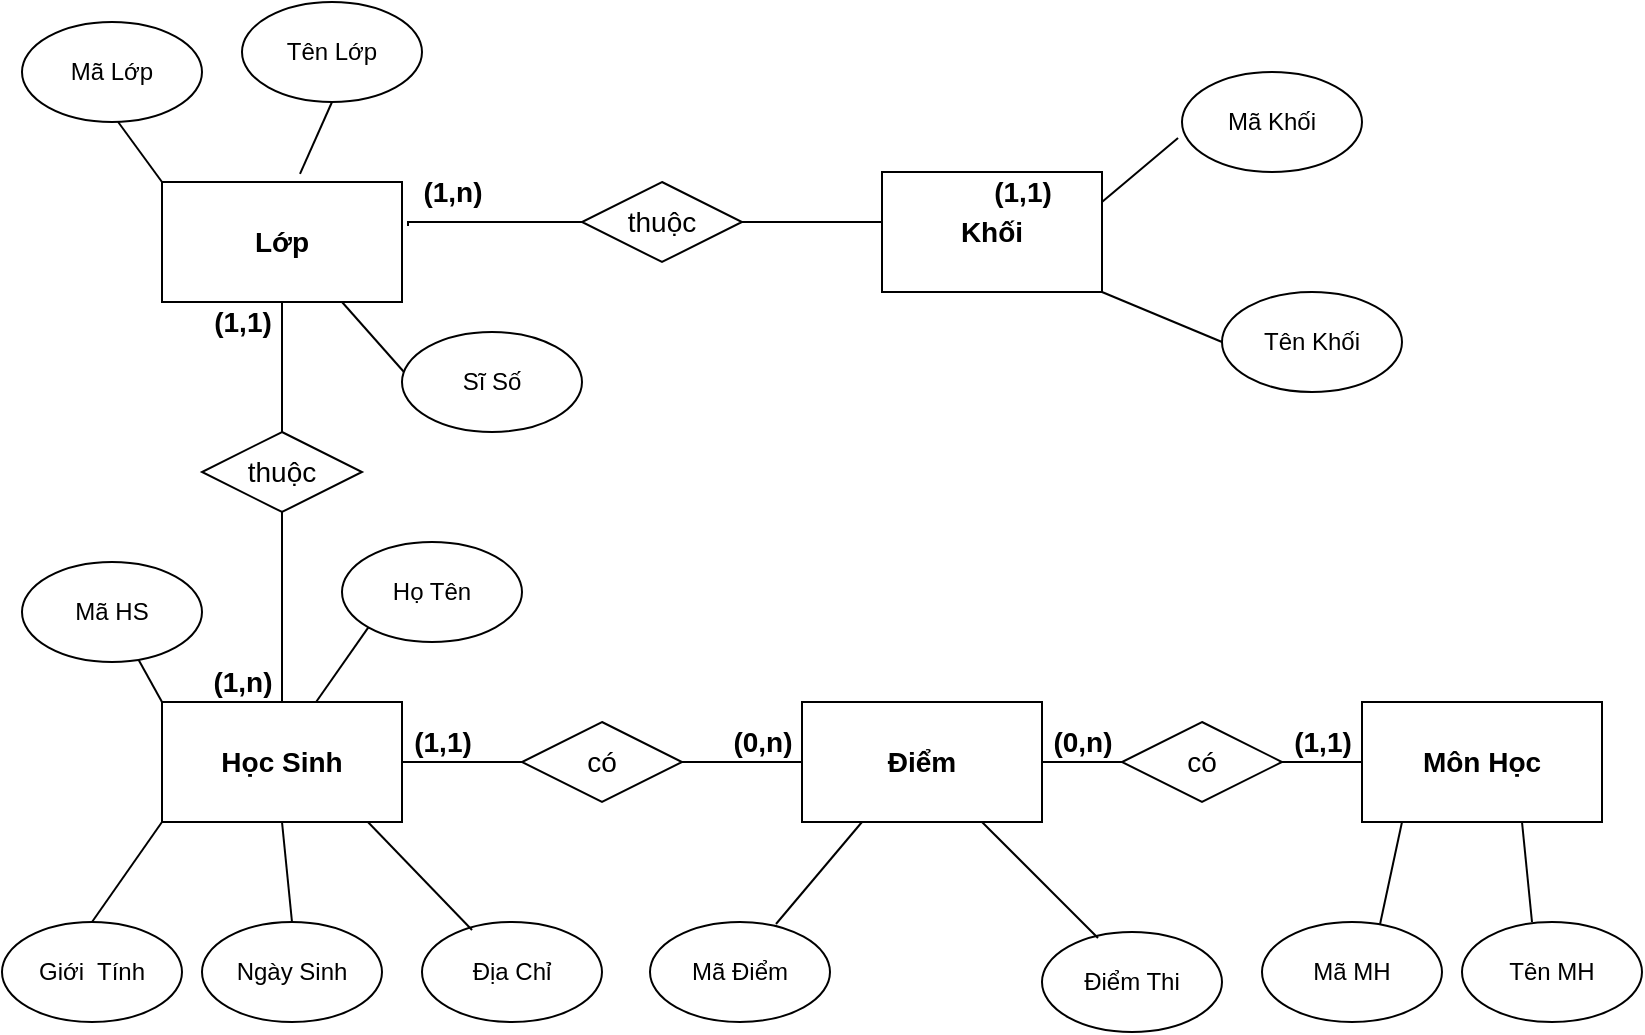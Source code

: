 <mxfile version="14.9.2" type="github">
  <diagram id="Bu6V3V-Sf1SO0hkXzAme" name="Page-1">
    <mxGraphModel dx="868" dy="450" grid="1" gridSize="10" guides="1" tooltips="1" connect="1" arrows="1" fold="1" page="1" pageScale="1" pageWidth="827" pageHeight="1169" math="0" shadow="0">
      <root>
        <mxCell id="0" />
        <mxCell id="1" parent="0" />
        <mxCell id="QMtQDDyE9ecYJNEzUJB2-11" style="rounded=0;orthogonalLoop=1;jettySize=auto;html=1;exitX=1;exitY=0.5;exitDx=0;exitDy=0;entryX=0;entryY=0.5;entryDx=0;entryDy=0;endArrow=none;endFill=0;startArrow=none;" parent="1" source="bpnxgHZHVHbwMCRgW0WN-5" target="QMtQDDyE9ecYJNEzUJB2-2" edge="1">
          <mxGeometry relative="1" as="geometry">
            <Array as="points">
              <mxPoint x="320" y="670" />
            </Array>
          </mxGeometry>
        </mxCell>
        <mxCell id="bpnxgHZHVHbwMCRgW0WN-23" style="edgeStyle=orthogonalEdgeStyle;rounded=0;orthogonalLoop=1;jettySize=auto;html=1;exitX=0.5;exitY=0;exitDx=0;exitDy=0;entryX=0.5;entryY=1;entryDx=0;entryDy=0;endArrow=none;endFill=0;" parent="1" source="QMtQDDyE9ecYJNEzUJB2-1" target="QMtQDDyE9ecYJNEzUJB2-4" edge="1">
          <mxGeometry relative="1" as="geometry" />
        </mxCell>
        <mxCell id="QMtQDDyE9ecYJNEzUJB2-1" value="&lt;font style=&quot;font-size: 14px&quot;&gt;&lt;b&gt;Học Sinh&lt;/b&gt;&lt;/font&gt;" style="rounded=0;whiteSpace=wrap;html=1;strokeWidth=1;" parent="1" vertex="1">
          <mxGeometry x="80" y="640" width="120" height="60" as="geometry" />
        </mxCell>
        <mxCell id="bpnxgHZHVHbwMCRgW0WN-4" style="edgeStyle=orthogonalEdgeStyle;rounded=0;orthogonalLoop=1;jettySize=auto;html=1;exitX=1;exitY=0.5;exitDx=0;exitDy=0;entryX=0;entryY=0.5;entryDx=0;entryDy=0;endArrow=none;endFill=0;" parent="1" source="QMtQDDyE9ecYJNEzUJB2-2" target="QMtQDDyE9ecYJNEzUJB2-6" edge="1">
          <mxGeometry relative="1" as="geometry" />
        </mxCell>
        <mxCell id="QMtQDDyE9ecYJNEzUJB2-2" value="&lt;span style=&quot;font-size: 14px&quot;&gt;&lt;b&gt;Điểm&lt;/b&gt;&lt;/span&gt;" style="rounded=0;whiteSpace=wrap;html=1;strokeWidth=1;" parent="1" vertex="1">
          <mxGeometry x="400" y="640" width="120" height="60" as="geometry" />
        </mxCell>
        <mxCell id="QMtQDDyE9ecYJNEzUJB2-4" value="&lt;span style=&quot;font-size: 14px&quot;&gt;&lt;b&gt;Lớp&lt;/b&gt;&lt;/span&gt;" style="rounded=0;whiteSpace=wrap;html=1;strokeWidth=1;" parent="1" vertex="1">
          <mxGeometry x="80" y="380" width="120" height="60" as="geometry" />
        </mxCell>
        <mxCell id="QMtQDDyE9ecYJNEzUJB2-6" value="&lt;span style=&quot;font-size: 14px&quot;&gt;&lt;b&gt;Môn Học&lt;/b&gt;&lt;/span&gt;" style="rounded=0;whiteSpace=wrap;html=1;strokeWidth=1;" parent="1" vertex="1">
          <mxGeometry x="680" y="640" width="120" height="60" as="geometry" />
        </mxCell>
        <mxCell id="QMtQDDyE9ecYJNEzUJB2-7" value="&lt;span style=&quot;font-size: 14px&quot;&gt;&lt;b&gt;Khối&lt;/b&gt;&lt;/span&gt;" style="rounded=0;whiteSpace=wrap;html=1;strokeWidth=1;" parent="1" vertex="1">
          <mxGeometry x="440" y="375" width="110" height="60" as="geometry" />
        </mxCell>
        <mxCell id="bpnxgHZHVHbwMCRgW0WN-5" value="&lt;font style=&quot;font-size: 14px&quot;&gt;có&lt;/font&gt;" style="rhombus;whiteSpace=wrap;html=1;" parent="1" vertex="1">
          <mxGeometry x="260" y="650" width="80" height="40" as="geometry" />
        </mxCell>
        <mxCell id="bpnxgHZHVHbwMCRgW0WN-6" value="" style="rounded=0;orthogonalLoop=1;jettySize=auto;html=1;exitX=1;exitY=0.5;exitDx=0;exitDy=0;entryX=0;entryY=0.5;entryDx=0;entryDy=0;endArrow=none;endFill=0;" parent="1" source="QMtQDDyE9ecYJNEzUJB2-1" target="bpnxgHZHVHbwMCRgW0WN-5" edge="1">
          <mxGeometry relative="1" as="geometry">
            <mxPoint x="240" y="670" as="sourcePoint" />
            <mxPoint x="400" y="670" as="targetPoint" />
            <Array as="points" />
          </mxGeometry>
        </mxCell>
        <mxCell id="bpnxgHZHVHbwMCRgW0WN-7" value="Mã HS" style="ellipse;whiteSpace=wrap;html=1;" parent="1" vertex="1">
          <mxGeometry x="10" y="570" width="90" height="50" as="geometry" />
        </mxCell>
        <mxCell id="bpnxgHZHVHbwMCRgW0WN-8" value="Họ Tên" style="ellipse;whiteSpace=wrap;html=1;" parent="1" vertex="1">
          <mxGeometry x="170" y="560" width="90" height="50" as="geometry" />
        </mxCell>
        <mxCell id="bpnxgHZHVHbwMCRgW0WN-9" value="Ngày Sinh" style="ellipse;whiteSpace=wrap;html=1;" parent="1" vertex="1">
          <mxGeometry x="100" y="750" width="90" height="50" as="geometry" />
        </mxCell>
        <mxCell id="bpnxgHZHVHbwMCRgW0WN-10" value="Giới&amp;nbsp; Tính" style="ellipse;whiteSpace=wrap;html=1;" parent="1" vertex="1">
          <mxGeometry y="750" width="90" height="50" as="geometry" />
        </mxCell>
        <mxCell id="bpnxgHZHVHbwMCRgW0WN-11" value="Địa Chỉ" style="ellipse;whiteSpace=wrap;html=1;" parent="1" vertex="1">
          <mxGeometry x="210" y="750" width="90" height="50" as="geometry" />
        </mxCell>
        <mxCell id="bpnxgHZHVHbwMCRgW0WN-13" value="" style="endArrow=none;html=1;exitX=0.642;exitY=0;exitDx=0;exitDy=0;exitPerimeter=0;entryX=0;entryY=1;entryDx=0;entryDy=0;" parent="1" source="QMtQDDyE9ecYJNEzUJB2-1" target="bpnxgHZHVHbwMCRgW0WN-8" edge="1">
          <mxGeometry width="50" height="50" relative="1" as="geometry">
            <mxPoint x="135" y="640" as="sourcePoint" />
            <mxPoint x="175" y="600" as="targetPoint" />
          </mxGeometry>
        </mxCell>
        <mxCell id="bpnxgHZHVHbwMCRgW0WN-14" value="" style="endArrow=none;html=1;exitX=0.5;exitY=0;exitDx=0;exitDy=0;" parent="1" source="bpnxgHZHVHbwMCRgW0WN-10" edge="1">
          <mxGeometry width="50" height="50" relative="1" as="geometry">
            <mxPoint x="62.04" y="740" as="sourcePoint" />
            <mxPoint x="80" y="700" as="targetPoint" />
          </mxGeometry>
        </mxCell>
        <mxCell id="bpnxgHZHVHbwMCRgW0WN-15" value="" style="endArrow=none;html=1;exitX=0.5;exitY=0;exitDx=0;exitDy=0;" parent="1" source="bpnxgHZHVHbwMCRgW0WN-9" edge="1">
          <mxGeometry width="50" height="50" relative="1" as="geometry">
            <mxPoint x="122.04" y="740" as="sourcePoint" />
            <mxPoint x="140" y="700" as="targetPoint" />
          </mxGeometry>
        </mxCell>
        <mxCell id="bpnxgHZHVHbwMCRgW0WN-16" value="" style="endArrow=none;html=1;exitX=0.278;exitY=0.08;exitDx=0;exitDy=0;exitPerimeter=0;entryX=0.858;entryY=1;entryDx=0;entryDy=0;entryPerimeter=0;" parent="1" source="bpnxgHZHVHbwMCRgW0WN-11" target="QMtQDDyE9ecYJNEzUJB2-1" edge="1">
          <mxGeometry width="50" height="50" relative="1" as="geometry">
            <mxPoint x="260" y="760" as="sourcePoint" />
            <mxPoint x="200" y="700" as="targetPoint" />
          </mxGeometry>
        </mxCell>
        <mxCell id="bpnxgHZHVHbwMCRgW0WN-18" value="" style="endArrow=none;html=1;exitX=0;exitY=0;exitDx=0;exitDy=0;" parent="1" source="QMtQDDyE9ecYJNEzUJB2-1" target="bpnxgHZHVHbwMCRgW0WN-7" edge="1">
          <mxGeometry width="50" height="50" relative="1" as="geometry">
            <mxPoint x="36.02" y="640" as="sourcePoint" />
            <mxPoint x="71" y="621" as="targetPoint" />
          </mxGeometry>
        </mxCell>
        <mxCell id="bpnxgHZHVHbwMCRgW0WN-19" value="&lt;font style=&quot;font-size: 14px&quot;&gt;có&lt;/font&gt;" style="rhombus;whiteSpace=wrap;html=1;" parent="1" vertex="1">
          <mxGeometry x="560" y="650" width="80" height="40" as="geometry" />
        </mxCell>
        <mxCell id="bpnxgHZHVHbwMCRgW0WN-27" value="&lt;font style=&quot;font-size: 14px&quot;&gt;thuộc&lt;/font&gt;" style="rhombus;whiteSpace=wrap;html=1;" parent="1" vertex="1">
          <mxGeometry x="100" y="505" width="80" height="40" as="geometry" />
        </mxCell>
        <mxCell id="Yj_Iao0Bh0CvilCDldHS-1" style="edgeStyle=orthogonalEdgeStyle;rounded=0;orthogonalLoop=1;jettySize=auto;html=1;exitX=1;exitY=0.5;exitDx=0;exitDy=0;endArrow=none;endFill=0;" edge="1" parent="1" source="bpnxgHZHVHbwMCRgW0WN-28">
          <mxGeometry relative="1" as="geometry">
            <mxPoint x="440" y="400" as="targetPoint" />
          </mxGeometry>
        </mxCell>
        <mxCell id="bpnxgHZHVHbwMCRgW0WN-28" value="&lt;font style=&quot;font-size: 14px&quot;&gt;thuộc&lt;/font&gt;" style="rhombus;whiteSpace=wrap;html=1;" parent="1" vertex="1">
          <mxGeometry x="290" y="380" width="80" height="40" as="geometry" />
        </mxCell>
        <mxCell id="bpnxgHZHVHbwMCRgW0WN-29" value="" style="edgeStyle=orthogonalEdgeStyle;rounded=0;orthogonalLoop=1;jettySize=auto;html=1;exitX=1.025;exitY=0.367;exitDx=0;exitDy=0;entryX=0;entryY=0.5;entryDx=0;entryDy=0;endArrow=none;endFill=0;exitPerimeter=0;" parent="1" source="QMtQDDyE9ecYJNEzUJB2-4" target="bpnxgHZHVHbwMCRgW0WN-28" edge="1">
          <mxGeometry relative="1" as="geometry">
            <mxPoint x="140" y="360" as="sourcePoint" />
            <mxPoint x="140" y="200" as="targetPoint" />
            <Array as="points">
              <mxPoint x="203" y="400" />
            </Array>
          </mxGeometry>
        </mxCell>
        <mxCell id="bpnxgHZHVHbwMCRgW0WN-40" value="Tên MH" style="ellipse;whiteSpace=wrap;html=1;" parent="1" vertex="1">
          <mxGeometry x="730" y="750" width="90" height="50" as="geometry" />
        </mxCell>
        <mxCell id="bpnxgHZHVHbwMCRgW0WN-41" value="Mã MH" style="ellipse;whiteSpace=wrap;html=1;" parent="1" vertex="1">
          <mxGeometry x="630" y="750" width="90" height="50" as="geometry" />
        </mxCell>
        <mxCell id="bpnxgHZHVHbwMCRgW0WN-42" value="" style="endArrow=none;html=1;exitX=0.656;exitY=0.02;exitDx=0;exitDy=0;exitPerimeter=0;" parent="1" source="bpnxgHZHVHbwMCRgW0WN-41" edge="1">
          <mxGeometry width="50" height="50" relative="1" as="geometry">
            <mxPoint x="647" y="749" as="sourcePoint" />
            <mxPoint x="700" y="700" as="targetPoint" />
          </mxGeometry>
        </mxCell>
        <mxCell id="bpnxgHZHVHbwMCRgW0WN-43" value="" style="endArrow=none;html=1;exitX=0.5;exitY=0;exitDx=0;exitDy=0;" parent="1" edge="1">
          <mxGeometry width="50" height="50" relative="1" as="geometry">
            <mxPoint x="765" y="750" as="sourcePoint" />
            <mxPoint x="760" y="700" as="targetPoint" />
          </mxGeometry>
        </mxCell>
        <mxCell id="bpnxgHZHVHbwMCRgW0WN-44" value="" style="endArrow=none;html=1;exitX=0.7;exitY=0.02;exitDx=0;exitDy=0;exitPerimeter=0;" parent="1" source="bpnxgHZHVHbwMCRgW0WN-45" edge="1">
          <mxGeometry width="50" height="50" relative="1" as="geometry">
            <mxPoint x="435" y="750" as="sourcePoint" />
            <mxPoint x="430" y="700" as="targetPoint" />
          </mxGeometry>
        </mxCell>
        <mxCell id="bpnxgHZHVHbwMCRgW0WN-45" value="Mã Điểm" style="ellipse;whiteSpace=wrap;html=1;" parent="1" vertex="1">
          <mxGeometry x="324" y="750" width="90" height="50" as="geometry" />
        </mxCell>
        <mxCell id="bpnxgHZHVHbwMCRgW0WN-46" value="Sĩ Số" style="ellipse;whiteSpace=wrap;html=1;" parent="1" vertex="1">
          <mxGeometry x="200" y="455" width="90" height="50" as="geometry" />
        </mxCell>
        <mxCell id="bpnxgHZHVHbwMCRgW0WN-47" value="Tên Lớp" style="ellipse;whiteSpace=wrap;html=1;" parent="1" vertex="1">
          <mxGeometry x="120" y="290" width="90" height="50" as="geometry" />
        </mxCell>
        <mxCell id="bpnxgHZHVHbwMCRgW0WN-48" value="Mã Lớp" style="ellipse;whiteSpace=wrap;html=1;" parent="1" vertex="1">
          <mxGeometry x="10" y="300" width="90" height="50" as="geometry" />
        </mxCell>
        <mxCell id="bpnxgHZHVHbwMCRgW0WN-49" value="" style="endArrow=none;html=1;exitX=0.011;exitY=0.4;exitDx=0;exitDy=0;exitPerimeter=0;entryX=0.75;entryY=1;entryDx=0;entryDy=0;" parent="1" source="bpnxgHZHVHbwMCRgW0WN-46" target="QMtQDDyE9ecYJNEzUJB2-4" edge="1">
          <mxGeometry width="50" height="50" relative="1" as="geometry">
            <mxPoint x="153.86" y="477.32" as="sourcePoint" />
            <mxPoint x="180.0" y="439.998" as="targetPoint" />
          </mxGeometry>
        </mxCell>
        <mxCell id="bpnxgHZHVHbwMCRgW0WN-50" value="" style="endArrow=none;html=1;exitX=0;exitY=0;exitDx=0;exitDy=0;entryX=0;entryY=1;entryDx=0;entryDy=0;" parent="1" source="QMtQDDyE9ecYJNEzUJB2-4" edge="1">
          <mxGeometry width="50" height="50" relative="1" as="geometry">
            <mxPoint x="31.93" y="387.32" as="sourcePoint" />
            <mxPoint x="58.07" y="349.998" as="targetPoint" />
          </mxGeometry>
        </mxCell>
        <mxCell id="bpnxgHZHVHbwMCRgW0WN-51" value="" style="endArrow=none;html=1;exitX=0.575;exitY=-0.067;exitDx=0;exitDy=0;exitPerimeter=0;entryX=0.5;entryY=1;entryDx=0;entryDy=0;" parent="1" edge="1" target="bpnxgHZHVHbwMCRgW0WN-47" source="QMtQDDyE9ecYJNEzUJB2-4">
          <mxGeometry width="50" height="50" relative="1" as="geometry">
            <mxPoint x="200.0" y="380" as="sourcePoint" />
            <mxPoint x="220" y="340" as="targetPoint" />
          </mxGeometry>
        </mxCell>
        <mxCell id="bpnxgHZHVHbwMCRgW0WN-53" value="Tên Khối" style="ellipse;whiteSpace=wrap;html=1;" parent="1" vertex="1">
          <mxGeometry x="610" y="435" width="90" height="50" as="geometry" />
        </mxCell>
        <mxCell id="bpnxgHZHVHbwMCRgW0WN-54" value="Mã Khối" style="ellipse;whiteSpace=wrap;html=1;" parent="1" vertex="1">
          <mxGeometry x="590" y="325" width="90" height="50" as="geometry" />
        </mxCell>
        <mxCell id="bpnxgHZHVHbwMCRgW0WN-55" value="" style="endArrow=none;html=1;exitX=1;exitY=1;exitDx=0;exitDy=0;entryX=0;entryY=0.5;entryDx=0;entryDy=0;" parent="1" source="QMtQDDyE9ecYJNEzUJB2-7" target="bpnxgHZHVHbwMCRgW0WN-53" edge="1">
          <mxGeometry width="50" height="50" relative="1" as="geometry">
            <mxPoint x="228.86" y="200" as="sourcePoint" />
            <mxPoint x="255.0" y="162.678" as="targetPoint" />
          </mxGeometry>
        </mxCell>
        <mxCell id="bpnxgHZHVHbwMCRgW0WN-56" value="" style="endArrow=none;html=1;exitX=1;exitY=0.25;exitDx=0;exitDy=0;entryX=-0.022;entryY=0.66;entryDx=0;entryDy=0;entryPerimeter=0;" parent="1" source="QMtQDDyE9ecYJNEzUJB2-7" target="bpnxgHZHVHbwMCRgW0WN-54" edge="1">
          <mxGeometry width="50" height="50" relative="1" as="geometry">
            <mxPoint x="165" y="117.32" as="sourcePoint" />
            <mxPoint x="191.14" y="79.998" as="targetPoint" />
          </mxGeometry>
        </mxCell>
        <mxCell id="H7F43zGaFquIjmCWjuKK-1" value="Điểm Thi" style="ellipse;whiteSpace=wrap;html=1;" parent="1" vertex="1">
          <mxGeometry x="520" y="755" width="90" height="50" as="geometry" />
        </mxCell>
        <mxCell id="H7F43zGaFquIjmCWjuKK-2" value="" style="endArrow=none;html=1;exitX=0.311;exitY=0.06;exitDx=0;exitDy=0;exitPerimeter=0;" parent="1" source="H7F43zGaFquIjmCWjuKK-1" edge="1">
          <mxGeometry width="50" height="50" relative="1" as="geometry">
            <mxPoint x="495" y="750" as="sourcePoint" />
            <mxPoint x="490" y="700" as="targetPoint" />
          </mxGeometry>
        </mxCell>
        <mxCell id="H7F43zGaFquIjmCWjuKK-3" value="&lt;b&gt;&lt;font style=&quot;font-size: 14px&quot;&gt;(1,1)&lt;/font&gt;&lt;/b&gt;" style="text;html=1;align=center;verticalAlign=middle;resizable=0;points=[];autosize=1;strokeColor=none;" parent="1" vertex="1">
          <mxGeometry x="200" y="650" width="40" height="20" as="geometry" />
        </mxCell>
        <mxCell id="H7F43zGaFquIjmCWjuKK-4" value="&lt;b&gt;&lt;font style=&quot;font-size: 14px&quot;&gt;(0,n)&lt;/font&gt;&lt;/b&gt;" style="text;html=1;align=center;verticalAlign=middle;resizable=0;points=[];autosize=1;strokeColor=none;" parent="1" vertex="1">
          <mxGeometry x="355" y="650" width="50" height="20" as="geometry" />
        </mxCell>
        <mxCell id="H7F43zGaFquIjmCWjuKK-8" value="&lt;b&gt;&lt;font style=&quot;font-size: 14px&quot;&gt;(0,n)&lt;/font&gt;&lt;/b&gt;" style="text;html=1;align=center;verticalAlign=middle;resizable=0;points=[];autosize=1;strokeColor=none;" parent="1" vertex="1">
          <mxGeometry x="515" y="650" width="50" height="20" as="geometry" />
        </mxCell>
        <mxCell id="H7F43zGaFquIjmCWjuKK-9" value="&lt;b&gt;&lt;font style=&quot;font-size: 14px&quot;&gt;(1,1)&lt;/font&gt;&lt;/b&gt;" style="text;html=1;align=center;verticalAlign=middle;resizable=0;points=[];autosize=1;strokeColor=none;" parent="1" vertex="1">
          <mxGeometry x="640" y="650" width="40" height="20" as="geometry" />
        </mxCell>
        <mxCell id="H7F43zGaFquIjmCWjuKK-10" value="&lt;b&gt;&lt;font style=&quot;font-size: 14px&quot;&gt;(1,n)&lt;/font&gt;&lt;/b&gt;" style="text;html=1;align=center;verticalAlign=middle;resizable=0;points=[];autosize=1;strokeColor=none;" parent="1" vertex="1">
          <mxGeometry x="95" y="620" width="50" height="20" as="geometry" />
        </mxCell>
        <mxCell id="H7F43zGaFquIjmCWjuKK-11" value="&lt;b&gt;&lt;font style=&quot;font-size: 14px&quot;&gt;(1,1)&lt;/font&gt;&lt;/b&gt;" style="text;html=1;align=center;verticalAlign=middle;resizable=0;points=[];autosize=1;strokeColor=none;" parent="1" vertex="1">
          <mxGeometry x="100" y="440" width="40" height="20" as="geometry" />
        </mxCell>
        <mxCell id="H7F43zGaFquIjmCWjuKK-17" value="&lt;b&gt;&lt;font style=&quot;font-size: 14px&quot;&gt;(1,n)&lt;/font&gt;&lt;/b&gt;" style="text;html=1;align=center;verticalAlign=middle;resizable=0;points=[];autosize=1;strokeColor=none;" parent="1" vertex="1">
          <mxGeometry x="200" y="375" width="50" height="20" as="geometry" />
        </mxCell>
        <mxCell id="H7F43zGaFquIjmCWjuKK-18" value="&lt;b&gt;&lt;font style=&quot;font-size: 14px&quot;&gt;(1,1)&lt;/font&gt;&lt;/b&gt;" style="text;html=1;align=center;verticalAlign=middle;resizable=0;points=[];autosize=1;strokeColor=none;" parent="1" vertex="1">
          <mxGeometry x="490" y="375" width="40" height="20" as="geometry" />
        </mxCell>
      </root>
    </mxGraphModel>
  </diagram>
</mxfile>
